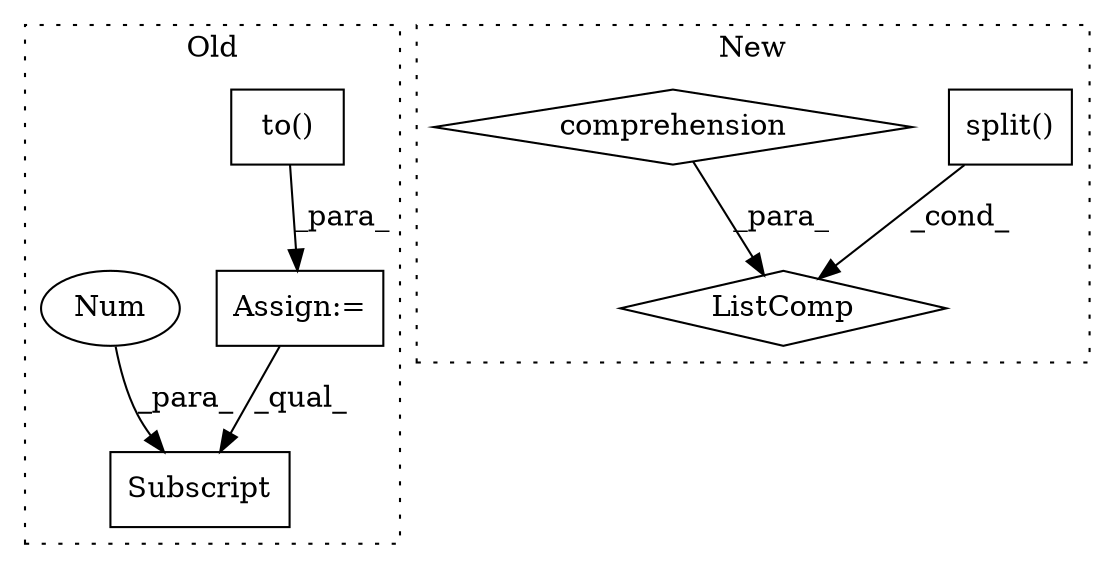 digraph G {
subgraph cluster0 {
1 [label="to()" a="75" s="3711,3739" l="17,1" shape="box"];
3 [label="Assign:=" a="68" s="3708" l="3" shape="box"];
4 [label="Subscript" a="63" s="4516,0" l="31,0" shape="box"];
6 [label="Num" a="76" s="4545" l="1" shape="ellipse"];
label = "Old";
style="dotted";
}
subgraph cluster1 {
2 [label="split()" a="75" s="3627,3640" l="10,1" shape="box"];
5 [label="ListComp" a="106" s="3626" l="43" shape="diamond"];
7 [label="comprehension" a="45" s="3642" l="3" shape="diamond"];
label = "New";
style="dotted";
}
1 -> 3 [label="_para_"];
2 -> 5 [label="_cond_"];
3 -> 4 [label="_qual_"];
6 -> 4 [label="_para_"];
7 -> 5 [label="_para_"];
}
